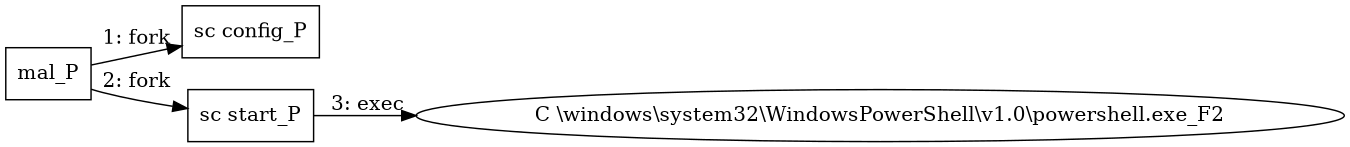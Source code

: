 digraph "T1543.003" {
rankdir="LR"
size="9"
fixedsize="false"
splines="true"
nodesep=0.3
ranksep=0
fontsize=10
overlap="scalexy"
engine= "neato"
	"mal_P" [node_type=Process shape=box]
	"sc config_P" [node_type=Process shape=box]
	"sc start_P" [node_type=Process shape=box]
	"C \\windows\\system32\\WindowsPowerShell\\v1.0\\powershell.exe_F2" [node_type=File shape=ellipse]
	"mal_P" -> "sc config_P" [label="1: fork"]
	"mal_P" -> "sc start_P" [label="2: fork"]
	"sc start_P" -> "C \\windows\\system32\\WindowsPowerShell\\v1.0\\powershell.exe_F2" [label="3: exec"]
}
